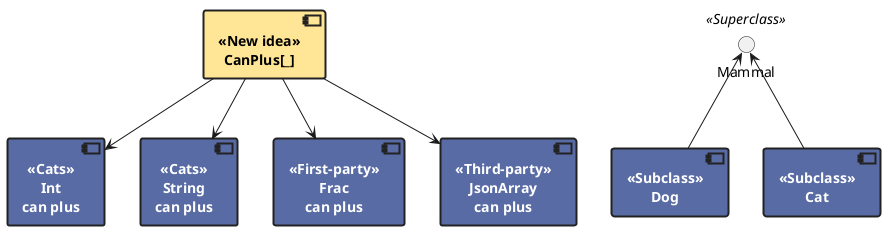 @startuml

skinparam defaultTextAlignment center

skinparam component {
  fontStyle bold
  fontColor white
  backgroundColor #586ba4
  borderColor #222
  borderThickness 2
}

skinparam component<< New idea >> {
  stereotypeFontColor black
  fontColor black
  backgroundColor #ffe696
}

component int as "Int\ncan plus" << Cats >>
component string as "String\ncan plus" << Cats >>
component frac as "Frac\ncan plus" << First-party >>
component json_array as "JsonArray\ncan plus" << Third-party >>

interface mammal as "Mammal" << Superclass >>
component dog as "Dog" << Subclass >>
component cat as "Cat" << Subclass >>

mammal <-- dog
mammal <-- cat

component no_parent as "CanPlus[_]" << New idea >>

no_parent --> int
no_parent --> string
no_parent --> frac
no_parent --> json_array

@enduml

